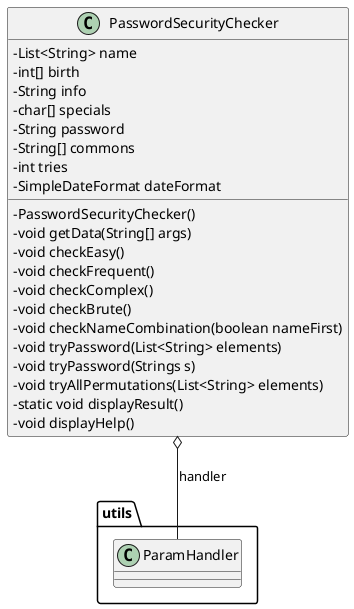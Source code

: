 @startuml "PasswordSecurityChecker"
skinparam classAttributeIconSize 0
class PasswordSecurityChecker{
    - List<String> name
    - int[] birth
    - String info
    - char[] specials
    - String password
    - String[] commons
    - int tries
    - SimpleDateFormat dateFormat
    - PasswordSecurityChecker()
    - void getData(String[] args)
    - void checkEasy()
    - void checkFrequent()
    - void checkComplex()
    - void checkBrute()
    - void checkNameCombination(boolean nameFirst)
    - void tryPassword(List<String> elements)
    - void tryPassword(Strings s)
    - void tryAllPermutations(List<String> elements)
    - static void displayResult()
    - void displayHelp()
}

class utils.ParamHandler

PasswordSecurityChecker o-- utils.ParamHandler : handler
@enduml